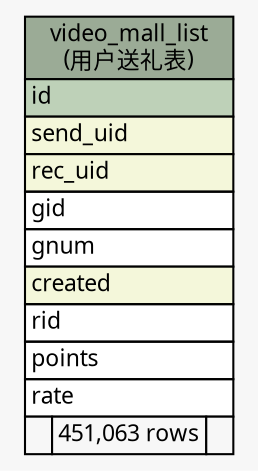 // dot 2.26.0 on Linux 2.6.32-504.3.3.el6.x86_64
// SchemaSpy rev Unknown
digraph "video_mall_list" {
  graph [
    rankdir="RL"
    bgcolor="#f7f7f7"
    nodesep="0.18"
    ranksep="0.46"
    fontname="Microsoft YaHei"
    fontsize="11"
  ];
  node [
    fontname="Microsoft YaHei"
    fontsize="11"
    shape="plaintext"
  ];
  edge [
    arrowsize="0.8"
  ];
  "video_mall_list" [
    label=<
    <TABLE BORDER="0" CELLBORDER="1" CELLSPACING="0" BGCOLOR="#ffffff">
      <TR><TD COLSPAN="3" BGCOLOR="#9bab96" ALIGN="CENTER">video_mall_list<br/>(用户送礼表)</TD></TR>
      <TR><TD PORT="id" COLSPAN="3" BGCOLOR="#bed1b8" ALIGN="LEFT">id</TD></TR>
      <TR><TD PORT="send_uid" COLSPAN="3" BGCOLOR="#f4f7da" ALIGN="LEFT">send_uid</TD></TR>
      <TR><TD PORT="rec_uid" COLSPAN="3" BGCOLOR="#f4f7da" ALIGN="LEFT">rec_uid</TD></TR>
      <TR><TD PORT="gid" COLSPAN="3" ALIGN="LEFT">gid</TD></TR>
      <TR><TD PORT="gnum" COLSPAN="3" ALIGN="LEFT">gnum</TD></TR>
      <TR><TD PORT="created" COLSPAN="3" BGCOLOR="#f4f7da" ALIGN="LEFT">created</TD></TR>
      <TR><TD PORT="rid" COLSPAN="3" ALIGN="LEFT">rid</TD></TR>
      <TR><TD PORT="points" COLSPAN="3" ALIGN="LEFT">points</TD></TR>
      <TR><TD PORT="rate" COLSPAN="3" ALIGN="LEFT">rate</TD></TR>
      <TR><TD ALIGN="LEFT" BGCOLOR="#f7f7f7">  </TD><TD ALIGN="RIGHT" BGCOLOR="#f7f7f7">451,063 rows</TD><TD ALIGN="RIGHT" BGCOLOR="#f7f7f7">  </TD></TR>
    </TABLE>>
    URL="tables/video_mall_list.html"
    tooltip="video_mall_list"
  ];
}
